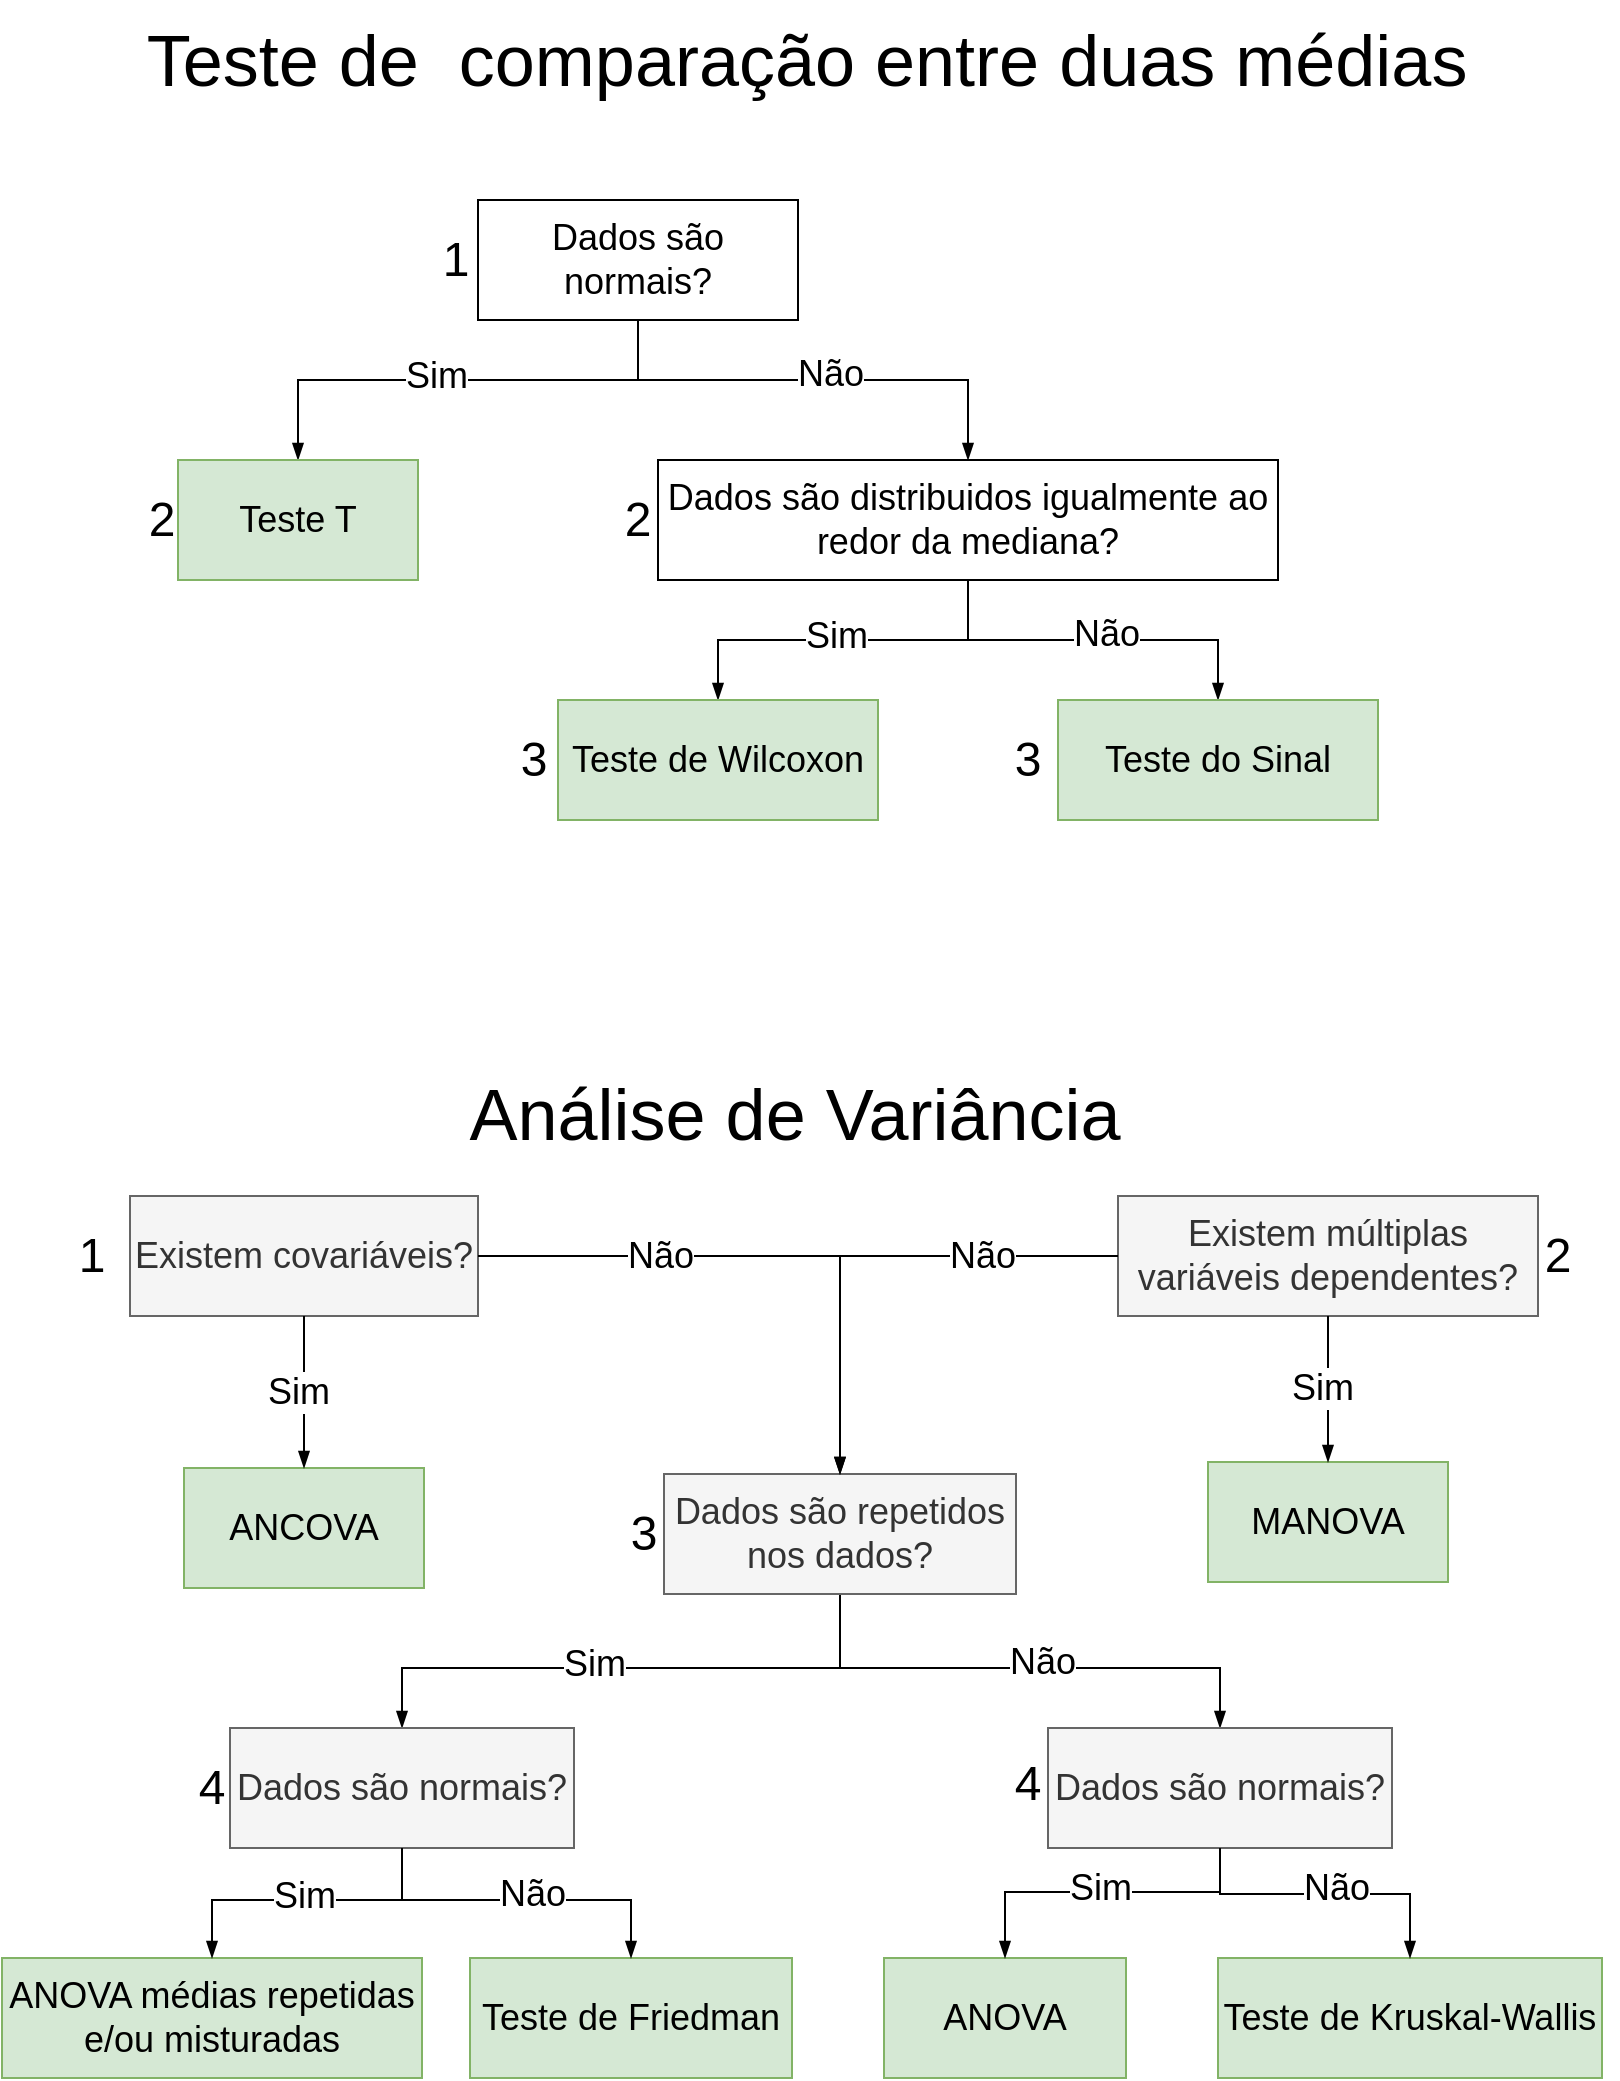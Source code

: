 <mxfile version="20.8.11" type="github">
  <diagram id="prtHgNgQTEPvFCAcTncT" name="Page-1">
    <mxGraphModel dx="2074" dy="756" grid="0" gridSize="10" guides="1" tooltips="1" connect="1" arrows="1" fold="1" page="1" pageScale="1" pageWidth="827" pageHeight="1169" background="none" math="0" shadow="0">
      <root>
        <mxCell id="0" />
        <mxCell id="1" parent="0" />
        <mxCell id="VYv3G5AFzU2FL9dKy9Xi-21" value="" style="endArrow=blockThin;endFill=1;fontSize=11;edgeStyle=elbowEdgeStyle;elbow=vertical;rounded=0;exitX=0.5;exitY=1;exitDx=0;exitDy=0;entryX=0.5;entryY=0;entryDx=0;entryDy=0;" parent="1" source="VYv3G5AFzU2FL9dKy9Xi-25" target="VYv3G5AFzU2FL9dKy9Xi-27" edge="1">
          <mxGeometry relative="1" as="geometry">
            <mxPoint x="411" y="184" as="sourcePoint" />
            <mxPoint x="252" y="284" as="targetPoint" />
            <Array as="points">
              <mxPoint x="242" y="214" />
            </Array>
          </mxGeometry>
        </mxCell>
        <mxCell id="VYv3G5AFzU2FL9dKy9Xi-22" value="Sim" style="edgeLabel;html=1;align=center;verticalAlign=middle;resizable=0;points=[];fontSize=18;" parent="VYv3G5AFzU2FL9dKy9Xi-21" vertex="1" connectable="0">
          <mxGeometry x="0.251" y="-2" relative="1" as="geometry">
            <mxPoint x="19" as="offset" />
          </mxGeometry>
        </mxCell>
        <mxCell id="VYv3G5AFzU2FL9dKy9Xi-23" value="" style="endArrow=blockThin;endFill=1;fontSize=11;edgeStyle=elbowEdgeStyle;elbow=vertical;rounded=0;exitX=0.5;exitY=1;exitDx=0;exitDy=0;entryX=0.5;entryY=0;entryDx=0;entryDy=0;" parent="1" source="VYv3G5AFzU2FL9dKy9Xi-25" target="VYv3G5AFzU2FL9dKy9Xi-28" edge="1">
          <mxGeometry relative="1" as="geometry">
            <mxPoint x="411" y="184" as="sourcePoint" />
            <mxPoint x="506" y="284" as="targetPoint" />
            <Array as="points">
              <mxPoint x="402" y="214" />
            </Array>
          </mxGeometry>
        </mxCell>
        <mxCell id="VYv3G5AFzU2FL9dKy9Xi-24" value="Não" style="edgeLabel;html=1;align=center;verticalAlign=middle;resizable=0;points=[];fontSize=18;" parent="VYv3G5AFzU2FL9dKy9Xi-23" vertex="1" connectable="0">
          <mxGeometry x="0.072" y="3" relative="1" as="geometry">
            <mxPoint as="offset" />
          </mxGeometry>
        </mxCell>
        <mxCell id="VYv3G5AFzU2FL9dKy9Xi-25" value="&lt;font style=&quot;font-size: 18px;&quot;&gt;Dados são normais?&lt;/font&gt;" style="rounded=0;whiteSpace=wrap;html=1;" parent="1" vertex="1">
          <mxGeometry x="252" y="124" width="160" height="60" as="geometry" />
        </mxCell>
        <mxCell id="VYv3G5AFzU2FL9dKy9Xi-26" value="&lt;font style=&quot;font-size: 36px;&quot;&gt;Teste de&amp;nbsp; comparação entre duas médias&lt;/font&gt;" style="text;html=1;align=center;verticalAlign=middle;resizable=0;points=[];autosize=1;strokeColor=none;fillColor=none;" parent="1" vertex="1">
          <mxGeometry x="76" y="24" width="680" height="60" as="geometry" />
        </mxCell>
        <mxCell id="VYv3G5AFzU2FL9dKy9Xi-27" value="Teste T" style="rounded=0;whiteSpace=wrap;html=1;fontSize=18;fillColor=#d5e8d4;strokeColor=#82b366;" parent="1" vertex="1">
          <mxGeometry x="102" y="254" width="120" height="60" as="geometry" />
        </mxCell>
        <mxCell id="VYv3G5AFzU2FL9dKy9Xi-28" value="Dados são distribuidos igualmente&amp;nbsp;ao redor da mediana?&lt;span style=&quot;color: rgba(0, 0, 0, 0); font-family: monospace; font-size: 0px; text-align: start;&quot;&gt;%3CmxGraphModel%3E%3Croot%3E%3CmxCell%20id%3D%220%22%2F%3E%3CmxCell%20id%3D%221%22%20parent%3D%220%22%2F%3E%3CmxCell%20id%3D%222%22%20value%3D%22Teste%20T%22%20style%3D%22rounded%3D0%3BwhiteSpace%3Dwrap%3Bhtml%3D1%3BfontSize%3D18%3B%22%20vertex%3D%221%22%20parent%3D%221%22%3E%3CmxGeometry%20x%3D%22100%22%20y%3D%22525%22%20width%3D%22120%22%20height%3D%2260%22%20as%3D%22geometry%22%2F%3E%3C%2FmxCell%3E%3C%2Froot%3E%3C%2FmxGraphModel%3E&lt;/span&gt;" style="rounded=0;whiteSpace=wrap;html=1;fontSize=18;" parent="1" vertex="1">
          <mxGeometry x="342" y="254" width="310" height="60" as="geometry" />
        </mxCell>
        <mxCell id="VYv3G5AFzU2FL9dKy9Xi-29" value="" style="endArrow=blockThin;endFill=1;fontSize=11;edgeStyle=elbowEdgeStyle;elbow=vertical;rounded=0;entryX=0.5;entryY=0;entryDx=0;entryDy=0;exitX=0.5;exitY=1;exitDx=0;exitDy=0;" parent="1" source="VYv3G5AFzU2FL9dKy9Xi-28" target="VYv3G5AFzU2FL9dKy9Xi-33" edge="1">
          <mxGeometry relative="1" as="geometry">
            <mxPoint x="442" y="384" as="sourcePoint" />
            <mxPoint x="352" y="449" as="targetPoint" />
            <Array as="points">
              <mxPoint x="482" y="344" />
              <mxPoint x="462" y="384" />
              <mxPoint x="502" y="394" />
              <mxPoint x="482" y="414" />
              <mxPoint x="442" y="434" />
            </Array>
          </mxGeometry>
        </mxCell>
        <mxCell id="VYv3G5AFzU2FL9dKy9Xi-30" value="Sim" style="edgeLabel;html=1;align=center;verticalAlign=middle;resizable=0;points=[];fontSize=18;" parent="VYv3G5AFzU2FL9dKy9Xi-29" vertex="1" connectable="0">
          <mxGeometry x="0.251" y="-2" relative="1" as="geometry">
            <mxPoint x="19" as="offset" />
          </mxGeometry>
        </mxCell>
        <mxCell id="VYv3G5AFzU2FL9dKy9Xi-31" value="" style="endArrow=blockThin;endFill=1;fontSize=11;edgeStyle=elbowEdgeStyle;elbow=vertical;rounded=0;entryX=0.5;entryY=0;entryDx=0;entryDy=0;exitX=0.5;exitY=1;exitDx=0;exitDy=0;" parent="1" source="VYv3G5AFzU2FL9dKy9Xi-28" target="VYv3G5AFzU2FL9dKy9Xi-34" edge="1">
          <mxGeometry relative="1" as="geometry">
            <mxPoint x="782" y="354" as="sourcePoint" />
            <mxPoint x="632" y="384" as="targetPoint" />
            <Array as="points">
              <mxPoint x="582" y="344" />
            </Array>
          </mxGeometry>
        </mxCell>
        <mxCell id="VYv3G5AFzU2FL9dKy9Xi-32" value="Não" style="edgeLabel;html=1;align=center;verticalAlign=middle;resizable=0;points=[];fontSize=18;" parent="VYv3G5AFzU2FL9dKy9Xi-31" vertex="1" connectable="0">
          <mxGeometry x="0.072" y="3" relative="1" as="geometry">
            <mxPoint as="offset" />
          </mxGeometry>
        </mxCell>
        <mxCell id="VYv3G5AFzU2FL9dKy9Xi-33" value="Teste de Wilcoxon" style="rounded=0;whiteSpace=wrap;html=1;fontSize=18;fillColor=#d5e8d4;strokeColor=#82b366;" parent="1" vertex="1">
          <mxGeometry x="292" y="374" width="160" height="60" as="geometry" />
        </mxCell>
        <mxCell id="VYv3G5AFzU2FL9dKy9Xi-34" value="Teste do Sinal" style="rounded=0;whiteSpace=wrap;html=1;fontSize=18;fillColor=#d5e8d4;strokeColor=#82b366;" parent="1" vertex="1">
          <mxGeometry x="542" y="374" width="160" height="60" as="geometry" />
        </mxCell>
        <mxCell id="VYv3G5AFzU2FL9dKy9Xi-35" value="" style="endArrow=blockThin;endFill=1;fontSize=11;edgeStyle=elbowEdgeStyle;elbow=vertical;rounded=0;exitX=0.5;exitY=1;exitDx=0;exitDy=0;entryX=0.5;entryY=0;entryDx=0;entryDy=0;" parent="1" source="VYv3G5AFzU2FL9dKy9Xi-39" target="VYv3G5AFzU2FL9dKy9Xi-41" edge="1">
          <mxGeometry relative="1" as="geometry">
            <mxPoint x="423" y="828" as="sourcePoint" />
            <mxPoint x="264" y="928" as="targetPoint" />
            <Array as="points">
              <mxPoint x="254" y="858" />
            </Array>
          </mxGeometry>
        </mxCell>
        <mxCell id="VYv3G5AFzU2FL9dKy9Xi-36" value="Sim" style="edgeLabel;html=1;align=center;verticalAlign=middle;resizable=0;points=[];fontSize=18;" parent="VYv3G5AFzU2FL9dKy9Xi-35" vertex="1" connectable="0">
          <mxGeometry x="0.251" y="-2" relative="1" as="geometry">
            <mxPoint x="19" as="offset" />
          </mxGeometry>
        </mxCell>
        <mxCell id="VYv3G5AFzU2FL9dKy9Xi-37" value="" style="endArrow=blockThin;endFill=1;fontSize=11;edgeStyle=elbowEdgeStyle;elbow=vertical;rounded=0;exitX=0.5;exitY=1;exitDx=0;exitDy=0;entryX=0.5;entryY=0;entryDx=0;entryDy=0;" parent="1" source="VYv3G5AFzU2FL9dKy9Xi-39" target="VYv3G5AFzU2FL9dKy9Xi-49" edge="1">
          <mxGeometry relative="1" as="geometry">
            <mxPoint x="423" y="828" as="sourcePoint" />
            <mxPoint x="602" y="892" as="targetPoint" />
            <Array as="points">
              <mxPoint x="414" y="858" />
            </Array>
          </mxGeometry>
        </mxCell>
        <mxCell id="VYv3G5AFzU2FL9dKy9Xi-38" value="Não" style="edgeLabel;html=1;align=center;verticalAlign=middle;resizable=0;points=[];fontSize=18;" parent="VYv3G5AFzU2FL9dKy9Xi-37" vertex="1" connectable="0">
          <mxGeometry x="0.072" y="3" relative="1" as="geometry">
            <mxPoint as="offset" />
          </mxGeometry>
        </mxCell>
        <mxCell id="VYv3G5AFzU2FL9dKy9Xi-39" value="&lt;font style=&quot;font-size: 18px;&quot;&gt;Dados são repetidos nos dados?&lt;/font&gt;" style="rounded=0;whiteSpace=wrap;html=1;fillColor=#f5f5f5;strokeColor=#666666;fontColor=#333333;" parent="1" vertex="1">
          <mxGeometry x="345" y="761" width="176" height="60" as="geometry" />
        </mxCell>
        <mxCell id="VYv3G5AFzU2FL9dKy9Xi-40" value="&lt;span style=&quot;font-size: 36px;&quot;&gt;Análise de Variância&lt;br&gt;&lt;/span&gt;" style="text;html=1;align=center;verticalAlign=middle;resizable=0;points=[];autosize=1;strokeColor=none;fillColor=none;" parent="1" vertex="1">
          <mxGeometry x="237.5" y="553" width="344" height="55" as="geometry" />
        </mxCell>
        <mxCell id="VYv3G5AFzU2FL9dKy9Xi-41" value="Dados são normais?" style="rounded=0;whiteSpace=wrap;html=1;fontSize=18;fillColor=#f5f5f5;strokeColor=#666666;fontColor=#333333;" parent="1" vertex="1">
          <mxGeometry x="128" y="888" width="172" height="60" as="geometry" />
        </mxCell>
        <mxCell id="VYv3G5AFzU2FL9dKy9Xi-49" value="Dados são normais?" style="rounded=0;whiteSpace=wrap;html=1;fontSize=18;fillColor=#f5f5f5;strokeColor=#666666;fontColor=#333333;" parent="1" vertex="1">
          <mxGeometry x="537" y="888" width="172" height="60" as="geometry" />
        </mxCell>
        <mxCell id="VYv3G5AFzU2FL9dKy9Xi-50" value="ANOVA médias repetidas e/ou misturadas" style="rounded=0;whiteSpace=wrap;html=1;fontSize=18;fillColor=#d5e8d4;strokeColor=#82b366;" parent="1" vertex="1">
          <mxGeometry x="14" y="1003" width="210" height="60" as="geometry" />
        </mxCell>
        <mxCell id="VYv3G5AFzU2FL9dKy9Xi-52" value="" style="endArrow=blockThin;endFill=1;fontSize=11;edgeStyle=elbowEdgeStyle;elbow=vertical;rounded=0;exitX=0.5;exitY=1;exitDx=0;exitDy=0;entryX=0.5;entryY=0;entryDx=0;entryDy=0;" parent="1" source="VYv3G5AFzU2FL9dKy9Xi-41" target="VYv3G5AFzU2FL9dKy9Xi-50" edge="1">
          <mxGeometry relative="1" as="geometry">
            <mxPoint x="409" y="952" as="sourcePoint" />
            <mxPoint x="235" y="1019" as="targetPoint" />
            <Array as="points">
              <mxPoint x="161" y="974" />
            </Array>
          </mxGeometry>
        </mxCell>
        <mxCell id="VYv3G5AFzU2FL9dKy9Xi-53" value="Sim" style="edgeLabel;html=1;align=center;verticalAlign=middle;resizable=0;points=[];fontSize=18;" parent="VYv3G5AFzU2FL9dKy9Xi-52" vertex="1" connectable="0">
          <mxGeometry x="0.251" y="-2" relative="1" as="geometry">
            <mxPoint x="19" as="offset" />
          </mxGeometry>
        </mxCell>
        <mxCell id="VYv3G5AFzU2FL9dKy9Xi-55" value="Teste de&amp;nbsp;Friedman" style="rounded=0;whiteSpace=wrap;html=1;fontSize=18;fillColor=#d5e8d4;strokeColor=#82b366;" parent="1" vertex="1">
          <mxGeometry x="248" y="1003" width="161" height="60" as="geometry" />
        </mxCell>
        <mxCell id="VYv3G5AFzU2FL9dKy9Xi-60" value="" style="endArrow=blockThin;endFill=1;fontSize=11;edgeStyle=elbowEdgeStyle;elbow=vertical;rounded=0;exitX=0.5;exitY=1;exitDx=0;exitDy=0;entryX=0.5;entryY=0;entryDx=0;entryDy=0;" parent="1" source="VYv3G5AFzU2FL9dKy9Xi-41" target="VYv3G5AFzU2FL9dKy9Xi-55" edge="1">
          <mxGeometry relative="1" as="geometry">
            <mxPoint x="419" y="831" as="sourcePoint" />
            <mxPoint x="608" y="898" as="targetPoint" />
            <Array as="points">
              <mxPoint x="199" y="974" />
            </Array>
          </mxGeometry>
        </mxCell>
        <mxCell id="VYv3G5AFzU2FL9dKy9Xi-61" value="Não" style="edgeLabel;html=1;align=center;verticalAlign=middle;resizable=0;points=[];fontSize=18;" parent="VYv3G5AFzU2FL9dKy9Xi-60" vertex="1" connectable="0">
          <mxGeometry x="0.072" y="3" relative="1" as="geometry">
            <mxPoint as="offset" />
          </mxGeometry>
        </mxCell>
        <mxCell id="VYv3G5AFzU2FL9dKy9Xi-62" value="ANOVA" style="rounded=0;whiteSpace=wrap;html=1;fontSize=18;fillColor=#d5e8d4;strokeColor=#82b366;" parent="1" vertex="1">
          <mxGeometry x="455" y="1003" width="121" height="60" as="geometry" />
        </mxCell>
        <mxCell id="VYv3G5AFzU2FL9dKy9Xi-63" value="" style="endArrow=blockThin;endFill=1;fontSize=11;edgeStyle=elbowEdgeStyle;elbow=vertical;rounded=0;entryX=0.5;entryY=0;entryDx=0;entryDy=0;exitX=0.5;exitY=1;exitDx=0;exitDy=0;" parent="1" source="VYv3G5AFzU2FL9dKy9Xi-49" target="VYv3G5AFzU2FL9dKy9Xi-62" edge="1">
          <mxGeometry relative="1" as="geometry">
            <mxPoint x="624" y="961" as="sourcePoint" />
            <mxPoint x="624" y="1074" as="targetPoint" />
            <Array as="points">
              <mxPoint x="567" y="970" />
            </Array>
          </mxGeometry>
        </mxCell>
        <mxCell id="VYv3G5AFzU2FL9dKy9Xi-64" value="Sim" style="edgeLabel;html=1;align=center;verticalAlign=middle;resizable=0;points=[];fontSize=18;" parent="VYv3G5AFzU2FL9dKy9Xi-63" vertex="1" connectable="0">
          <mxGeometry x="0.251" y="-2" relative="1" as="geometry">
            <mxPoint x="19" as="offset" />
          </mxGeometry>
        </mxCell>
        <mxCell id="VYv3G5AFzU2FL9dKy9Xi-65" value="Teste de Kruskal-Wallis" style="rounded=0;whiteSpace=wrap;html=1;fontSize=18;fillColor=#d5e8d4;strokeColor=#82b366;" parent="1" vertex="1">
          <mxGeometry x="622" y="1003" width="192" height="60" as="geometry" />
        </mxCell>
        <mxCell id="VYv3G5AFzU2FL9dKy9Xi-66" value="" style="endArrow=blockThin;endFill=1;fontSize=11;edgeStyle=elbowEdgeStyle;elbow=vertical;rounded=0;exitX=0.5;exitY=1;exitDx=0;exitDy=0;entryX=0.5;entryY=0;entryDx=0;entryDy=0;" parent="1" source="VYv3G5AFzU2FL9dKy9Xi-49" target="VYv3G5AFzU2FL9dKy9Xi-65" edge="1">
          <mxGeometry relative="1" as="geometry">
            <mxPoint x="603" y="1003" as="sourcePoint" />
            <mxPoint x="997" y="953" as="targetPoint" />
            <Array as="points">
              <mxPoint x="678" y="971" />
              <mxPoint x="588" y="1029" />
            </Array>
          </mxGeometry>
        </mxCell>
        <mxCell id="VYv3G5AFzU2FL9dKy9Xi-67" value="Não" style="edgeLabel;html=1;align=center;verticalAlign=middle;resizable=0;points=[];fontSize=18;" parent="VYv3G5AFzU2FL9dKy9Xi-66" vertex="1" connectable="0">
          <mxGeometry x="0.072" y="3" relative="1" as="geometry">
            <mxPoint as="offset" />
          </mxGeometry>
        </mxCell>
        <mxCell id="VYv3G5AFzU2FL9dKy9Xi-68" value="Existem covariáveis?" style="rounded=0;whiteSpace=wrap;html=1;fontSize=18;fillColor=#f5f5f5;strokeColor=#666666;fontColor=#333333;" parent="1" vertex="1">
          <mxGeometry x="78" y="622" width="174" height="60" as="geometry" />
        </mxCell>
        <mxCell id="VYv3G5AFzU2FL9dKy9Xi-69" value="Existem múltiplas variáveis dependentes?" style="rounded=0;whiteSpace=wrap;html=1;fontSize=18;fillColor=#f5f5f5;strokeColor=#666666;fontColor=#333333;" parent="1" vertex="1">
          <mxGeometry x="572" y="622" width="210" height="60" as="geometry" />
        </mxCell>
        <mxCell id="VYv3G5AFzU2FL9dKy9Xi-70" value="ANCOVA" style="rounded=0;whiteSpace=wrap;html=1;fontSize=18;fillColor=#d5e8d4;strokeColor=#82b366;" parent="1" vertex="1">
          <mxGeometry x="105" y="758" width="120" height="60" as="geometry" />
        </mxCell>
        <mxCell id="VYv3G5AFzU2FL9dKy9Xi-73" value="MANOVA" style="rounded=0;whiteSpace=wrap;html=1;fontSize=18;fillColor=#d5e8d4;strokeColor=#82b366;" parent="1" vertex="1">
          <mxGeometry x="617" y="755" width="120" height="60" as="geometry" />
        </mxCell>
        <mxCell id="VYv3G5AFzU2FL9dKy9Xi-76" value="" style="endArrow=blockThin;endFill=1;fontSize=11;edgeStyle=elbowEdgeStyle;elbow=vertical;rounded=0;exitX=0.5;exitY=1;exitDx=0;exitDy=0;entryX=0.5;entryY=0;entryDx=0;entryDy=0;" parent="1" source="VYv3G5AFzU2FL9dKy9Xi-68" target="VYv3G5AFzU2FL9dKy9Xi-70" edge="1">
          <mxGeometry relative="1" as="geometry">
            <mxPoint x="407" y="682" as="sourcePoint" />
            <mxPoint x="188" y="749" as="targetPoint" />
            <Array as="points">
              <mxPoint x="228" y="719" />
            </Array>
          </mxGeometry>
        </mxCell>
        <mxCell id="VYv3G5AFzU2FL9dKy9Xi-77" value="Sim" style="edgeLabel;html=1;align=center;verticalAlign=middle;resizable=0;points=[];fontSize=18;" parent="VYv3G5AFzU2FL9dKy9Xi-76" vertex="1" connectable="0">
          <mxGeometry x="0.251" y="-2" relative="1" as="geometry">
            <mxPoint x="-1" y="-10" as="offset" />
          </mxGeometry>
        </mxCell>
        <mxCell id="VYv3G5AFzU2FL9dKy9Xi-78" value="" style="endArrow=blockThin;endFill=1;fontSize=11;edgeStyle=elbowEdgeStyle;elbow=vertical;rounded=0;entryX=0.5;entryY=0;entryDx=0;entryDy=0;exitX=0.5;exitY=1;exitDx=0;exitDy=0;exitPerimeter=0;" parent="1" source="VYv3G5AFzU2FL9dKy9Xi-69" target="VYv3G5AFzU2FL9dKy9Xi-73" edge="1">
          <mxGeometry relative="1" as="geometry">
            <mxPoint x="677" y="689" as="sourcePoint" />
            <mxPoint x="555" y="765" as="targetPoint" />
            <Array as="points">
              <mxPoint x="618" y="726" />
            </Array>
          </mxGeometry>
        </mxCell>
        <mxCell id="VYv3G5AFzU2FL9dKy9Xi-79" value="Sim" style="edgeLabel;html=1;align=center;verticalAlign=middle;resizable=0;points=[];fontSize=18;" parent="VYv3G5AFzU2FL9dKy9Xi-78" vertex="1" connectable="0">
          <mxGeometry x="0.251" y="-2" relative="1" as="geometry">
            <mxPoint x="-1" y="-10" as="offset" />
          </mxGeometry>
        </mxCell>
        <mxCell id="VYv3G5AFzU2FL9dKy9Xi-81" value="" style="endArrow=blockThin;endFill=1;fontSize=11;edgeStyle=elbowEdgeStyle;elbow=vertical;rounded=0;exitX=1;exitY=0.5;exitDx=0;exitDy=0;entryX=0.5;entryY=0;entryDx=0;entryDy=0;" parent="1" source="VYv3G5AFzU2FL9dKy9Xi-68" target="VYv3G5AFzU2FL9dKy9Xi-39" edge="1">
          <mxGeometry relative="1" as="geometry">
            <mxPoint x="443" y="831" as="sourcePoint" />
            <mxPoint x="633" y="898" as="targetPoint" />
            <Array as="points">
              <mxPoint x="366" y="652" />
              <mxPoint x="424" y="868" />
            </Array>
          </mxGeometry>
        </mxCell>
        <mxCell id="VYv3G5AFzU2FL9dKy9Xi-82" value="Não" style="edgeLabel;html=1;align=center;verticalAlign=middle;resizable=0;points=[];fontSize=18;" parent="VYv3G5AFzU2FL9dKy9Xi-81" vertex="1" connectable="0">
          <mxGeometry x="0.072" y="3" relative="1" as="geometry">
            <mxPoint x="-65" y="3" as="offset" />
          </mxGeometry>
        </mxCell>
        <mxCell id="VYv3G5AFzU2FL9dKy9Xi-83" value="" style="endArrow=blockThin;endFill=1;fontSize=11;edgeStyle=elbowEdgeStyle;elbow=vertical;rounded=0;exitX=0;exitY=0.5;exitDx=0;exitDy=0;entryX=0.5;entryY=0;entryDx=0;entryDy=0;" parent="1" source="VYv3G5AFzU2FL9dKy9Xi-69" target="VYv3G5AFzU2FL9dKy9Xi-39" edge="1">
          <mxGeometry relative="1" as="geometry">
            <mxPoint x="262" y="662" as="sourcePoint" />
            <mxPoint x="443" y="771" as="targetPoint" />
            <Array as="points">
              <mxPoint x="514" y="652" />
              <mxPoint x="376" y="662" />
              <mxPoint x="434" y="878" />
            </Array>
          </mxGeometry>
        </mxCell>
        <mxCell id="VYv3G5AFzU2FL9dKy9Xi-84" value="Não" style="edgeLabel;html=1;align=center;verticalAlign=middle;resizable=0;points=[];fontSize=18;" parent="VYv3G5AFzU2FL9dKy9Xi-83" vertex="1" connectable="0">
          <mxGeometry x="0.072" y="3" relative="1" as="geometry">
            <mxPoint x="65" y="-3" as="offset" />
          </mxGeometry>
        </mxCell>
        <mxCell id="q7liOz-QXwgUPARQCCDa-1" value="&lt;font style=&quot;font-size: 24px;&quot;&gt;1&lt;/font&gt;" style="text;html=1;strokeColor=none;fillColor=none;align=center;verticalAlign=middle;whiteSpace=wrap;rounded=0;" vertex="1" parent="1">
          <mxGeometry x="211" y="139" width="60" height="30" as="geometry" />
        </mxCell>
        <mxCell id="q7liOz-QXwgUPARQCCDa-2" value="&lt;font style=&quot;font-size: 24px;&quot;&gt;2&lt;/font&gt;" style="text;html=1;strokeColor=none;fillColor=none;align=center;verticalAlign=middle;whiteSpace=wrap;rounded=0;" vertex="1" parent="1">
          <mxGeometry x="64" y="269" width="60" height="30" as="geometry" />
        </mxCell>
        <mxCell id="q7liOz-QXwgUPARQCCDa-3" value="&lt;font style=&quot;font-size: 24px;&quot;&gt;2&lt;/font&gt;" style="text;html=1;strokeColor=none;fillColor=none;align=center;verticalAlign=middle;whiteSpace=wrap;rounded=0;" vertex="1" parent="1">
          <mxGeometry x="302" y="269" width="60" height="30" as="geometry" />
        </mxCell>
        <mxCell id="q7liOz-QXwgUPARQCCDa-4" value="&lt;font style=&quot;font-size: 24px;&quot;&gt;3&lt;/font&gt;" style="text;html=1;strokeColor=none;fillColor=none;align=center;verticalAlign=middle;whiteSpace=wrap;rounded=0;" vertex="1" parent="1">
          <mxGeometry x="250" y="389" width="60" height="30" as="geometry" />
        </mxCell>
        <mxCell id="q7liOz-QXwgUPARQCCDa-5" value="&lt;font style=&quot;font-size: 24px;&quot;&gt;3&lt;/font&gt;" style="text;html=1;strokeColor=none;fillColor=none;align=center;verticalAlign=middle;whiteSpace=wrap;rounded=0;" vertex="1" parent="1">
          <mxGeometry x="497" y="389" width="60" height="30" as="geometry" />
        </mxCell>
        <mxCell id="q7liOz-QXwgUPARQCCDa-6" value="&lt;font style=&quot;font-size: 24px;&quot;&gt;1&lt;/font&gt;" style="text;html=1;strokeColor=none;fillColor=none;align=center;verticalAlign=middle;whiteSpace=wrap;rounded=0;" vertex="1" parent="1">
          <mxGeometry x="29" y="637" width="60" height="30" as="geometry" />
        </mxCell>
        <mxCell id="q7liOz-QXwgUPARQCCDa-7" value="&lt;font style=&quot;font-size: 24px;&quot;&gt;2&lt;/font&gt;" style="text;html=1;strokeColor=none;fillColor=none;align=center;verticalAlign=middle;whiteSpace=wrap;rounded=0;" vertex="1" parent="1">
          <mxGeometry x="762" y="637" width="60" height="30" as="geometry" />
        </mxCell>
        <mxCell id="q7liOz-QXwgUPARQCCDa-10" value="&lt;font style=&quot;font-size: 24px;&quot;&gt;4&lt;/font&gt;" style="text;html=1;strokeColor=none;fillColor=none;align=center;verticalAlign=middle;whiteSpace=wrap;rounded=0;" vertex="1" parent="1">
          <mxGeometry x="497" y="901" width="60" height="30" as="geometry" />
        </mxCell>
        <mxCell id="q7liOz-QXwgUPARQCCDa-11" value="&lt;font style=&quot;font-size: 24px;&quot;&gt;3&lt;/font&gt;" style="text;html=1;strokeColor=none;fillColor=none;align=center;verticalAlign=middle;whiteSpace=wrap;rounded=0;" vertex="1" parent="1">
          <mxGeometry x="305" y="776" width="60" height="30" as="geometry" />
        </mxCell>
        <mxCell id="q7liOz-QXwgUPARQCCDa-12" value="&lt;font style=&quot;font-size: 24px;&quot;&gt;4&lt;/font&gt;" style="text;html=1;strokeColor=none;fillColor=none;align=center;verticalAlign=middle;whiteSpace=wrap;rounded=0;" vertex="1" parent="1">
          <mxGeometry x="89" y="903" width="60" height="30" as="geometry" />
        </mxCell>
      </root>
    </mxGraphModel>
  </diagram>
</mxfile>
